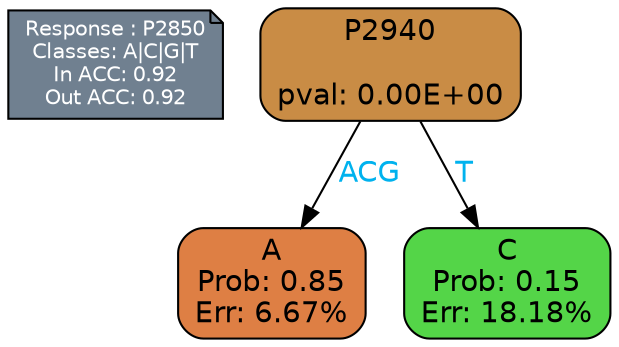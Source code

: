 digraph Tree {
node [shape=box, style="filled, rounded", color="black", fontname=helvetica] ;
graph [ranksep=equally, splines=polylines, bgcolor=transparent, dpi=600] ;
edge [fontname=helvetica] ;
LEGEND [label="Response : P2850
Classes: A|C|G|T
In ACC: 0.92
Out ACC: 0.92
",shape=note,align=left,style=filled,fillcolor="slategray",fontcolor="white",fontsize=10];1 [label="P2940

pval: 0.00E+00", fillcolor="#c98c45"] ;
2 [label="A
Prob: 0.85
Err: 6.67%", fillcolor="#de7f44"] ;
3 [label="C
Prob: 0.15
Err: 18.18%", fillcolor="#54d548"] ;
1 -> 2 [label="ACG",fontcolor=deepskyblue2] ;
1 -> 3 [label="T",fontcolor=deepskyblue2] ;
{rank = same; 2;3;}{rank = same; LEGEND;1;}}